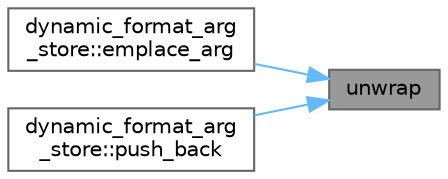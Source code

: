 digraph "unwrap"
{
 // LATEX_PDF_SIZE
  bgcolor="transparent";
  edge [fontname=Helvetica,fontsize=10,labelfontname=Helvetica,labelfontsize=10];
  node [fontname=Helvetica,fontsize=10,shape=box,height=0.2,width=0.4];
  rankdir="RL";
  Node1 [id="Node000001",label="unwrap",height=0.2,width=0.4,color="gray40", fillcolor="grey60", style="filled", fontcolor="black",tooltip=" "];
  Node1 -> Node2 [id="edge1_Node000001_Node000002",dir="back",color="steelblue1",style="solid",tooltip=" "];
  Node2 [id="Node000002",label="dynamic_format_arg\l_store::emplace_arg",height=0.2,width=0.4,color="grey40", fillcolor="white", style="filled",URL="$classdynamic__format__arg__store.html#a0df4a5dd98a17ff823ee927caf380289",tooltip=" "];
  Node1 -> Node3 [id="edge2_Node000001_Node000003",dir="back",color="steelblue1",style="solid",tooltip=" "];
  Node3 [id="Node000003",label="dynamic_format_arg\l_store::push_back",height=0.2,width=0.4,color="grey40", fillcolor="white", style="filled",URL="$classdynamic__format__arg__store.html#a3b154cbe2d4187867fc44f0a5b269212",tooltip="Adds an argument into the dynamic store for later passing to a formatting function."];
}
